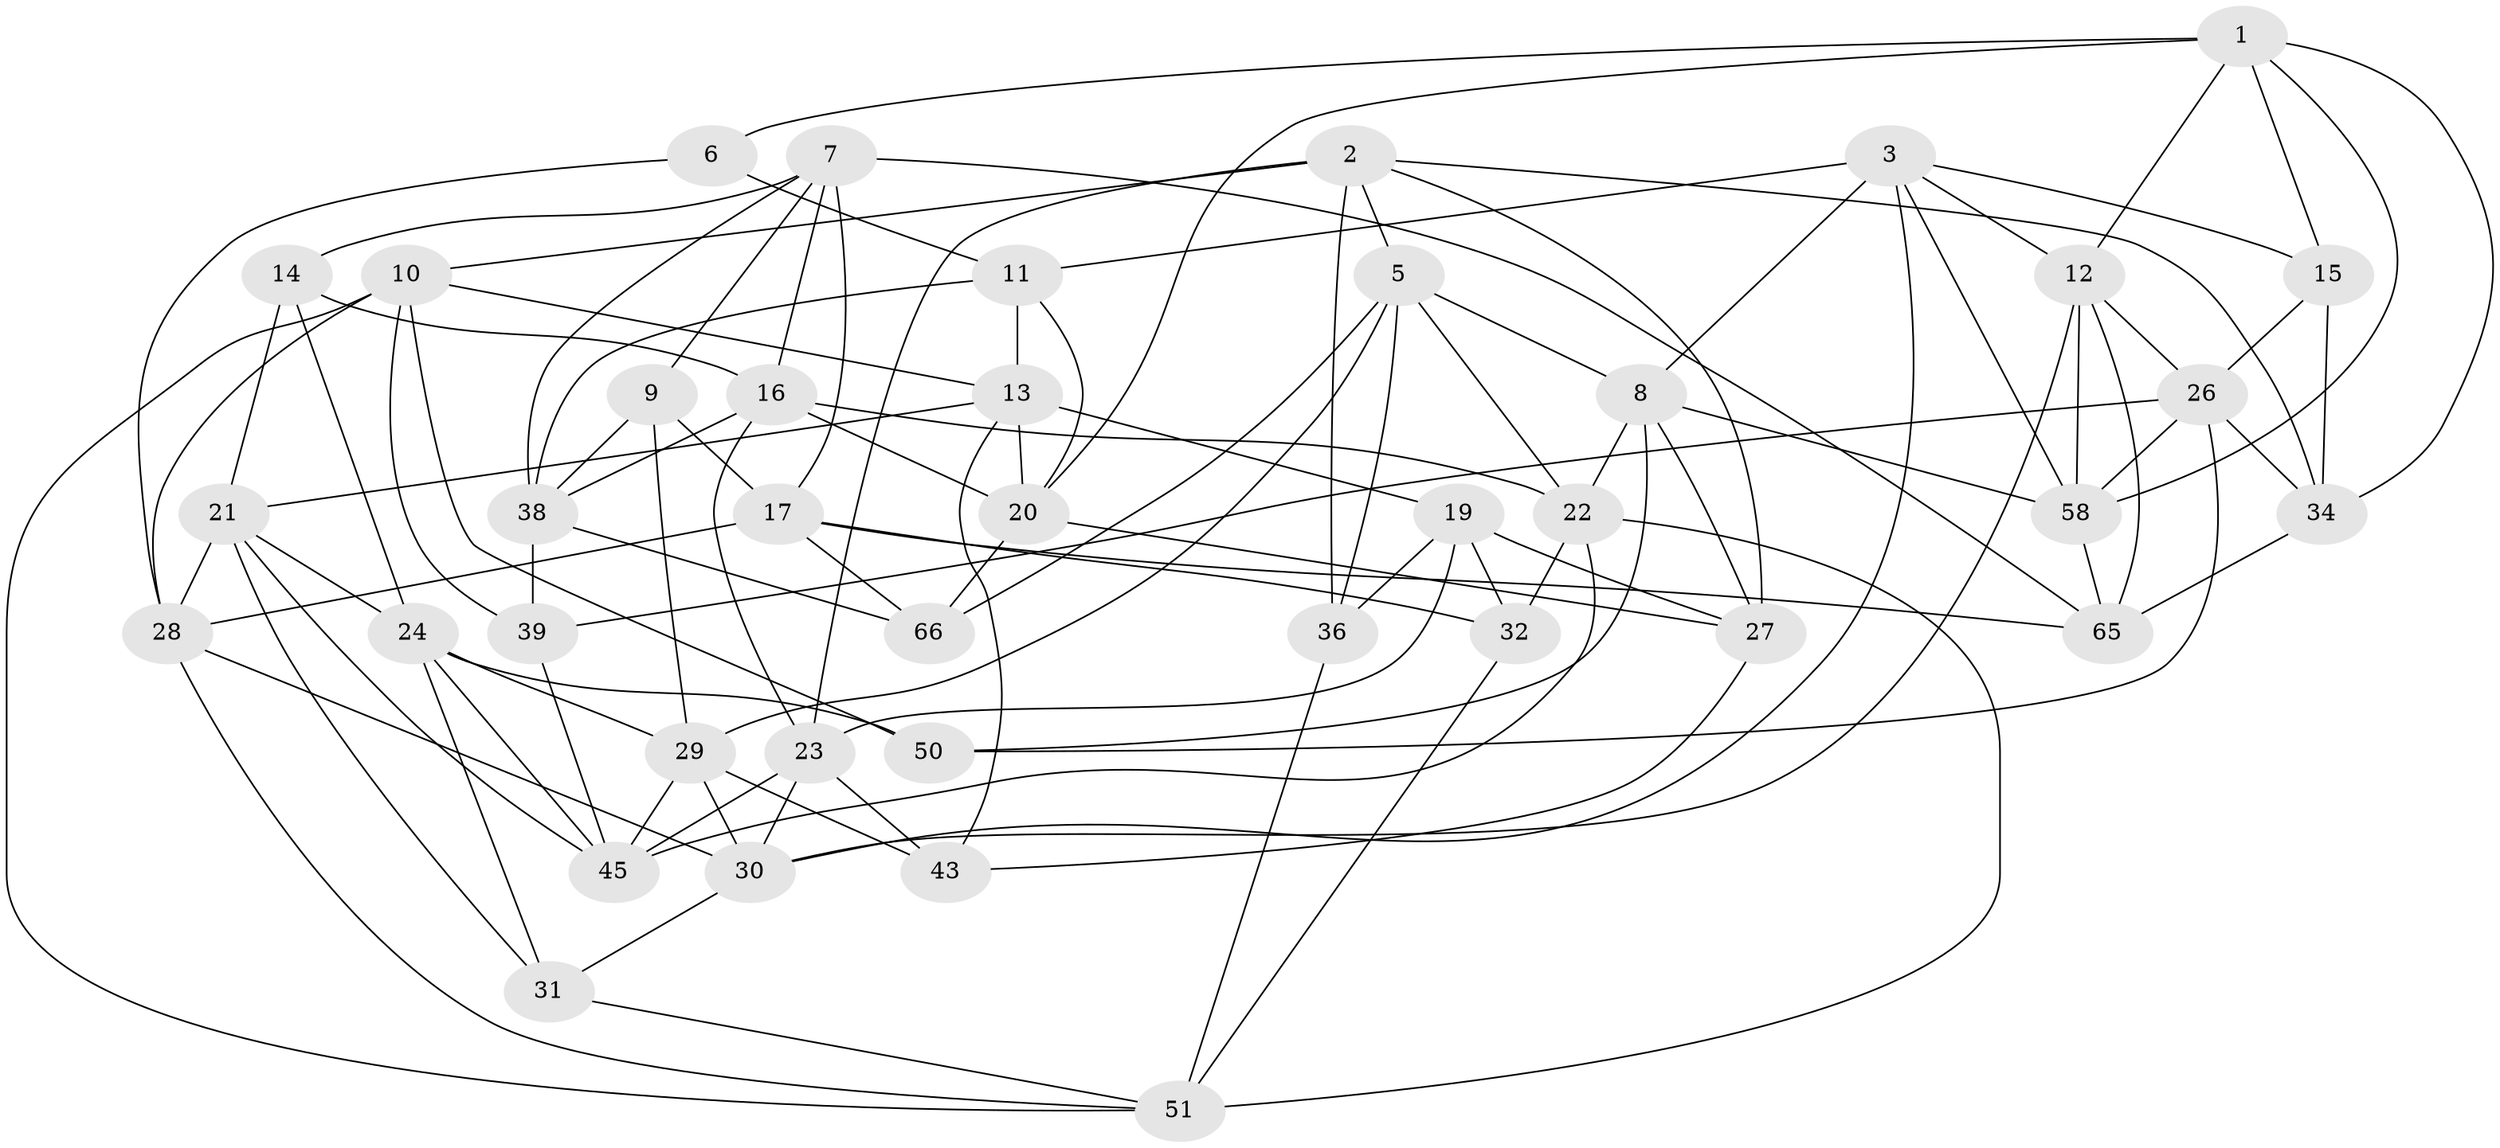 // Generated by graph-tools (version 1.1) at 2025/24/03/03/25 07:24:24]
// undirected, 40 vertices, 106 edges
graph export_dot {
graph [start="1"]
  node [color=gray90,style=filled];
  1 [super="+35"];
  2 [super="+4"];
  3 [super="+42"];
  5 [super="+57"];
  6;
  7 [super="+61"];
  8 [super="+25"];
  9;
  10 [super="+48"];
  11 [super="+47"];
  12 [super="+69"];
  13 [super="+62"];
  14;
  15;
  16 [super="+52"];
  17 [super="+18"];
  19 [super="+60"];
  20 [super="+55"];
  21 [super="+46"];
  22 [super="+37"];
  23 [super="+59"];
  24 [super="+33"];
  26 [super="+53"];
  27 [super="+49"];
  28 [super="+44"];
  29 [super="+63"];
  30 [super="+41"];
  31;
  32;
  34 [super="+54"];
  36;
  38 [super="+40"];
  39;
  43;
  45 [super="+68"];
  50;
  51 [super="+56"];
  58 [super="+64"];
  65 [super="+67"];
  66;
  1 -- 20;
  1 -- 58;
  1 -- 6;
  1 -- 34;
  1 -- 12;
  1 -- 15;
  2 -- 27;
  2 -- 36;
  2 -- 5;
  2 -- 10;
  2 -- 23;
  2 -- 34;
  3 -- 15;
  3 -- 11;
  3 -- 8;
  3 -- 30;
  3 -- 58;
  3 -- 12;
  5 -- 66;
  5 -- 36;
  5 -- 22;
  5 -- 8;
  5 -- 29;
  6 -- 11 [weight=2];
  6 -- 28;
  7 -- 9;
  7 -- 16;
  7 -- 17;
  7 -- 14;
  7 -- 38;
  7 -- 65;
  8 -- 50;
  8 -- 22;
  8 -- 58;
  8 -- 27;
  9 -- 29;
  9 -- 38;
  9 -- 17;
  10 -- 50;
  10 -- 39;
  10 -- 28;
  10 -- 13;
  10 -- 51;
  11 -- 38;
  11 -- 20;
  11 -- 13;
  12 -- 30;
  12 -- 58;
  12 -- 65;
  12 -- 26;
  13 -- 43;
  13 -- 19;
  13 -- 20;
  13 -- 21;
  14 -- 24;
  14 -- 16;
  14 -- 21;
  15 -- 26;
  15 -- 34;
  16 -- 22;
  16 -- 23;
  16 -- 20;
  16 -- 38;
  17 -- 66;
  17 -- 65;
  17 -- 32;
  17 -- 28;
  19 -- 23;
  19 -- 27 [weight=2];
  19 -- 32;
  19 -- 36;
  20 -- 66;
  20 -- 27;
  21 -- 31;
  21 -- 28;
  21 -- 24;
  21 -- 45;
  22 -- 32;
  22 -- 51;
  22 -- 45;
  23 -- 43;
  23 -- 30;
  23 -- 45;
  24 -- 29;
  24 -- 50;
  24 -- 31;
  24 -- 45;
  26 -- 50;
  26 -- 58;
  26 -- 34;
  26 -- 39;
  27 -- 43;
  28 -- 51;
  28 -- 30;
  29 -- 45;
  29 -- 43;
  29 -- 30;
  30 -- 31;
  31 -- 51;
  32 -- 51;
  34 -- 65 [weight=2];
  36 -- 51;
  38 -- 39;
  38 -- 66;
  39 -- 45;
  58 -- 65;
}
